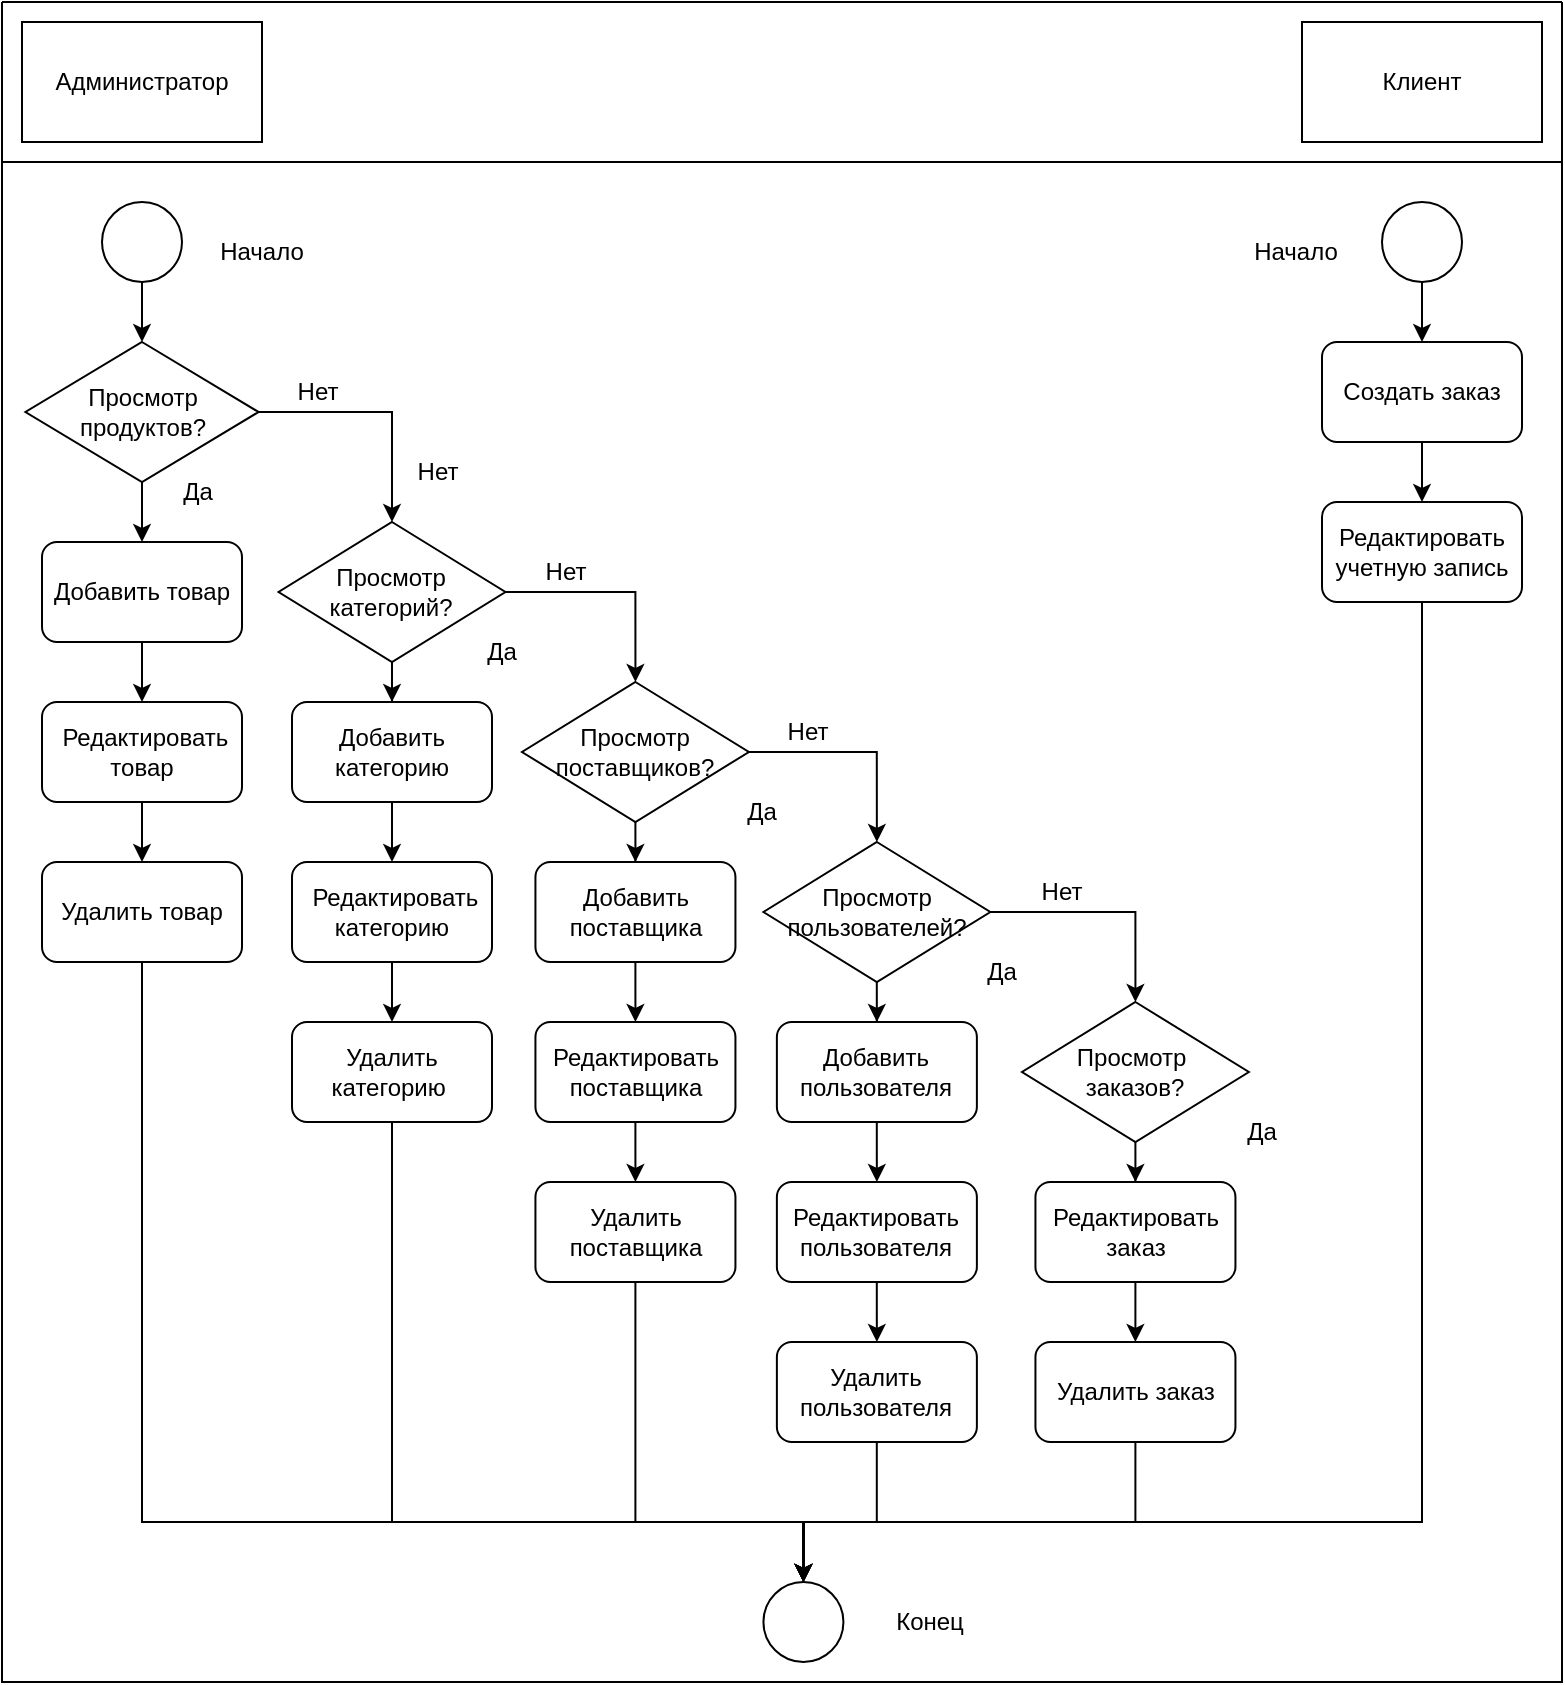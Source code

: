 <mxfile version="24.8.4">
  <diagram name="Страница — 1" id="5RWbZgN3iYQJcFMrBtnT">
    <mxGraphModel dx="828" dy="966" grid="1" gridSize="10" guides="1" tooltips="1" connect="1" arrows="1" fold="1" page="1" pageScale="1" pageWidth="827" pageHeight="1169" math="0" shadow="0">
      <root>
        <mxCell id="0" />
        <mxCell id="1" parent="0" />
        <mxCell id="7aP_PVD17I1c4v3nvpaB-2" value="" style="swimlane;startSize=0;" vertex="1" parent="1">
          <mxGeometry x="40" width="780" height="840" as="geometry" />
        </mxCell>
        <mxCell id="7aP_PVD17I1c4v3nvpaB-98" value="Администратор" style="rounded=0;whiteSpace=wrap;html=1;" vertex="1" parent="7aP_PVD17I1c4v3nvpaB-2">
          <mxGeometry x="10" y="10" width="120" height="60" as="geometry" />
        </mxCell>
        <mxCell id="7aP_PVD17I1c4v3nvpaB-99" value="Клиент" style="rounded=0;whiteSpace=wrap;html=1;" vertex="1" parent="7aP_PVD17I1c4v3nvpaB-2">
          <mxGeometry x="650" y="10" width="120" height="60" as="geometry" />
        </mxCell>
        <mxCell id="7aP_PVD17I1c4v3nvpaB-3" value="" style="swimlane;startSize=0;" vertex="1" parent="1">
          <mxGeometry x="40" y="80" width="780" height="760" as="geometry" />
        </mxCell>
        <mxCell id="7aP_PVD17I1c4v3nvpaB-25" style="edgeStyle=orthogonalEdgeStyle;rounded=0;orthogonalLoop=1;jettySize=auto;html=1;entryX=0.5;entryY=0;entryDx=0;entryDy=0;" edge="1" parent="7aP_PVD17I1c4v3nvpaB-3" source="7aP_PVD17I1c4v3nvpaB-6" target="7aP_PVD17I1c4v3nvpaB-24">
          <mxGeometry relative="1" as="geometry" />
        </mxCell>
        <mxCell id="7aP_PVD17I1c4v3nvpaB-6" value="" style="ellipse;whiteSpace=wrap;html=1;aspect=fixed;" vertex="1" parent="7aP_PVD17I1c4v3nvpaB-3">
          <mxGeometry x="50" y="20" width="40" height="40" as="geometry" />
        </mxCell>
        <mxCell id="7aP_PVD17I1c4v3nvpaB-21" style="edgeStyle=orthogonalEdgeStyle;rounded=0;orthogonalLoop=1;jettySize=auto;html=1;entryX=0.5;entryY=0;entryDx=0;entryDy=0;" edge="1" parent="7aP_PVD17I1c4v3nvpaB-3" source="7aP_PVD17I1c4v3nvpaB-8" target="7aP_PVD17I1c4v3nvpaB-16">
          <mxGeometry relative="1" as="geometry">
            <mxPoint x="710" y="110" as="targetPoint" />
          </mxGeometry>
        </mxCell>
        <mxCell id="7aP_PVD17I1c4v3nvpaB-8" value="" style="ellipse;whiteSpace=wrap;html=1;aspect=fixed;" vertex="1" parent="7aP_PVD17I1c4v3nvpaB-3">
          <mxGeometry x="690" y="20" width="40" height="40" as="geometry" />
        </mxCell>
        <mxCell id="7aP_PVD17I1c4v3nvpaB-23" value="" style="edgeStyle=orthogonalEdgeStyle;rounded=0;orthogonalLoop=1;jettySize=auto;html=1;" edge="1" parent="7aP_PVD17I1c4v3nvpaB-3" source="7aP_PVD17I1c4v3nvpaB-16" target="7aP_PVD17I1c4v3nvpaB-17">
          <mxGeometry relative="1" as="geometry" />
        </mxCell>
        <mxCell id="7aP_PVD17I1c4v3nvpaB-16" value="Создать заказ" style="rounded=1;whiteSpace=wrap;html=1;" vertex="1" parent="7aP_PVD17I1c4v3nvpaB-3">
          <mxGeometry x="660" y="90" width="100" height="50" as="geometry" />
        </mxCell>
        <mxCell id="7aP_PVD17I1c4v3nvpaB-84" style="edgeStyle=orthogonalEdgeStyle;rounded=0;orthogonalLoop=1;jettySize=auto;html=1;entryX=0.5;entryY=0;entryDx=0;entryDy=0;" edge="1" parent="7aP_PVD17I1c4v3nvpaB-3" source="7aP_PVD17I1c4v3nvpaB-17" target="7aP_PVD17I1c4v3nvpaB-78">
          <mxGeometry relative="1" as="geometry">
            <Array as="points">
              <mxPoint x="710" y="680" />
              <mxPoint x="401" y="680" />
            </Array>
          </mxGeometry>
        </mxCell>
        <mxCell id="7aP_PVD17I1c4v3nvpaB-17" value="Редактировать учетную запись" style="rounded=1;whiteSpace=wrap;html=1;" vertex="1" parent="7aP_PVD17I1c4v3nvpaB-3">
          <mxGeometry x="660" y="170" width="100" height="50" as="geometry" />
        </mxCell>
        <mxCell id="7aP_PVD17I1c4v3nvpaB-32" style="edgeStyle=orthogonalEdgeStyle;rounded=0;orthogonalLoop=1;jettySize=auto;html=1;exitX=1;exitY=0.5;exitDx=0;exitDy=0;entryX=0.5;entryY=0;entryDx=0;entryDy=0;" edge="1" parent="7aP_PVD17I1c4v3nvpaB-3" source="7aP_PVD17I1c4v3nvpaB-24" target="7aP_PVD17I1c4v3nvpaB-31">
          <mxGeometry relative="1" as="geometry" />
        </mxCell>
        <mxCell id="7aP_PVD17I1c4v3nvpaB-48" style="edgeStyle=orthogonalEdgeStyle;rounded=0;orthogonalLoop=1;jettySize=auto;html=1;exitX=0.5;exitY=1;exitDx=0;exitDy=0;entryX=0.5;entryY=0;entryDx=0;entryDy=0;" edge="1" parent="7aP_PVD17I1c4v3nvpaB-3" source="7aP_PVD17I1c4v3nvpaB-24" target="7aP_PVD17I1c4v3nvpaB-47">
          <mxGeometry relative="1" as="geometry" />
        </mxCell>
        <mxCell id="7aP_PVD17I1c4v3nvpaB-24" value="Просмотр продуктов?" style="rhombus;whiteSpace=wrap;html=1;" vertex="1" parent="7aP_PVD17I1c4v3nvpaB-3">
          <mxGeometry x="11.72" y="90" width="116.56" height="70" as="geometry" />
        </mxCell>
        <mxCell id="7aP_PVD17I1c4v3nvpaB-40" style="edgeStyle=orthogonalEdgeStyle;rounded=0;orthogonalLoop=1;jettySize=auto;html=1;exitX=1;exitY=0.5;exitDx=0;exitDy=0;entryX=0.5;entryY=0;entryDx=0;entryDy=0;" edge="1" parent="7aP_PVD17I1c4v3nvpaB-3" source="7aP_PVD17I1c4v3nvpaB-31" target="7aP_PVD17I1c4v3nvpaB-39">
          <mxGeometry relative="1" as="geometry" />
        </mxCell>
        <mxCell id="7aP_PVD17I1c4v3nvpaB-55" style="edgeStyle=orthogonalEdgeStyle;rounded=0;orthogonalLoop=1;jettySize=auto;html=1;entryX=0.5;entryY=0;entryDx=0;entryDy=0;" edge="1" parent="7aP_PVD17I1c4v3nvpaB-3" source="7aP_PVD17I1c4v3nvpaB-31" target="7aP_PVD17I1c4v3nvpaB-54">
          <mxGeometry relative="1" as="geometry" />
        </mxCell>
        <mxCell id="7aP_PVD17I1c4v3nvpaB-31" value="Просмотр категорий?" style="rhombus;whiteSpace=wrap;html=1;" vertex="1" parent="7aP_PVD17I1c4v3nvpaB-3">
          <mxGeometry x="138.28" y="180" width="113.44" height="70" as="geometry" />
        </mxCell>
        <mxCell id="7aP_PVD17I1c4v3nvpaB-42" style="edgeStyle=orthogonalEdgeStyle;rounded=0;orthogonalLoop=1;jettySize=auto;html=1;entryX=0.5;entryY=0;entryDx=0;entryDy=0;" edge="1" parent="7aP_PVD17I1c4v3nvpaB-3" source="7aP_PVD17I1c4v3nvpaB-39" target="7aP_PVD17I1c4v3nvpaB-41">
          <mxGeometry relative="1" as="geometry" />
        </mxCell>
        <mxCell id="7aP_PVD17I1c4v3nvpaB-61" style="edgeStyle=orthogonalEdgeStyle;rounded=0;orthogonalLoop=1;jettySize=auto;html=1;entryX=0.5;entryY=0;entryDx=0;entryDy=0;" edge="1" parent="7aP_PVD17I1c4v3nvpaB-3" source="7aP_PVD17I1c4v3nvpaB-39" target="7aP_PVD17I1c4v3nvpaB-60">
          <mxGeometry relative="1" as="geometry" />
        </mxCell>
        <mxCell id="7aP_PVD17I1c4v3nvpaB-39" value="Просмотр поставщиков?" style="rhombus;whiteSpace=wrap;html=1;" vertex="1" parent="7aP_PVD17I1c4v3nvpaB-3">
          <mxGeometry x="260" y="260" width="113.44" height="70" as="geometry" />
        </mxCell>
        <mxCell id="7aP_PVD17I1c4v3nvpaB-44" style="edgeStyle=orthogonalEdgeStyle;rounded=0;orthogonalLoop=1;jettySize=auto;html=1;exitX=1;exitY=0.5;exitDx=0;exitDy=0;entryX=0.5;entryY=0;entryDx=0;entryDy=0;" edge="1" parent="7aP_PVD17I1c4v3nvpaB-3" source="7aP_PVD17I1c4v3nvpaB-41" target="7aP_PVD17I1c4v3nvpaB-43">
          <mxGeometry relative="1" as="geometry" />
        </mxCell>
        <mxCell id="7aP_PVD17I1c4v3nvpaB-71" style="edgeStyle=orthogonalEdgeStyle;rounded=0;orthogonalLoop=1;jettySize=auto;html=1;entryX=0.5;entryY=0;entryDx=0;entryDy=0;" edge="1" parent="7aP_PVD17I1c4v3nvpaB-3" source="7aP_PVD17I1c4v3nvpaB-41" target="7aP_PVD17I1c4v3nvpaB-67">
          <mxGeometry relative="1" as="geometry" />
        </mxCell>
        <mxCell id="7aP_PVD17I1c4v3nvpaB-41" value="Просмотр пользователей?" style="rhombus;whiteSpace=wrap;html=1;" vertex="1" parent="7aP_PVD17I1c4v3nvpaB-3">
          <mxGeometry x="380.72" y="340" width="113.44" height="70" as="geometry" />
        </mxCell>
        <mxCell id="7aP_PVD17I1c4v3nvpaB-75" style="edgeStyle=orthogonalEdgeStyle;rounded=0;orthogonalLoop=1;jettySize=auto;html=1;entryX=0.5;entryY=0;entryDx=0;entryDy=0;" edge="1" parent="7aP_PVD17I1c4v3nvpaB-3" source="7aP_PVD17I1c4v3nvpaB-43" target="7aP_PVD17I1c4v3nvpaB-74">
          <mxGeometry relative="1" as="geometry" />
        </mxCell>
        <mxCell id="7aP_PVD17I1c4v3nvpaB-43" value="Просмотр&amp;nbsp;&lt;div&gt;заказов?&lt;/div&gt;" style="rhombus;whiteSpace=wrap;html=1;" vertex="1" parent="7aP_PVD17I1c4v3nvpaB-3">
          <mxGeometry x="510" y="420" width="113.44" height="70" as="geometry" />
        </mxCell>
        <mxCell id="7aP_PVD17I1c4v3nvpaB-51" style="edgeStyle=orthogonalEdgeStyle;rounded=0;orthogonalLoop=1;jettySize=auto;html=1;" edge="1" parent="7aP_PVD17I1c4v3nvpaB-3" source="7aP_PVD17I1c4v3nvpaB-47" target="7aP_PVD17I1c4v3nvpaB-49">
          <mxGeometry relative="1" as="geometry" />
        </mxCell>
        <mxCell id="7aP_PVD17I1c4v3nvpaB-47" value="Добавить товар" style="rounded=1;whiteSpace=wrap;html=1;" vertex="1" parent="7aP_PVD17I1c4v3nvpaB-3">
          <mxGeometry x="20" y="190" width="100" height="50" as="geometry" />
        </mxCell>
        <mxCell id="7aP_PVD17I1c4v3nvpaB-53" style="edgeStyle=orthogonalEdgeStyle;rounded=0;orthogonalLoop=1;jettySize=auto;html=1;entryX=0.5;entryY=0;entryDx=0;entryDy=0;" edge="1" parent="7aP_PVD17I1c4v3nvpaB-3" source="7aP_PVD17I1c4v3nvpaB-49" target="7aP_PVD17I1c4v3nvpaB-52">
          <mxGeometry relative="1" as="geometry" />
        </mxCell>
        <mxCell id="7aP_PVD17I1c4v3nvpaB-49" value="&amp;nbsp;Редактировать&lt;div&gt;товар&lt;/div&gt;" style="rounded=1;whiteSpace=wrap;html=1;" vertex="1" parent="7aP_PVD17I1c4v3nvpaB-3">
          <mxGeometry x="20" y="270" width="100" height="50" as="geometry" />
        </mxCell>
        <mxCell id="7aP_PVD17I1c4v3nvpaB-79" style="edgeStyle=orthogonalEdgeStyle;rounded=0;orthogonalLoop=1;jettySize=auto;html=1;entryX=0.5;entryY=0;entryDx=0;entryDy=0;" edge="1" parent="7aP_PVD17I1c4v3nvpaB-3" source="7aP_PVD17I1c4v3nvpaB-52" target="7aP_PVD17I1c4v3nvpaB-78">
          <mxGeometry relative="1" as="geometry">
            <Array as="points">
              <mxPoint x="70" y="680" />
              <mxPoint x="401" y="680" />
            </Array>
          </mxGeometry>
        </mxCell>
        <mxCell id="7aP_PVD17I1c4v3nvpaB-52" value="Удалить товар" style="rounded=1;whiteSpace=wrap;html=1;" vertex="1" parent="7aP_PVD17I1c4v3nvpaB-3">
          <mxGeometry x="20" y="350" width="100" height="50" as="geometry" />
        </mxCell>
        <mxCell id="7aP_PVD17I1c4v3nvpaB-57" value="" style="edgeStyle=orthogonalEdgeStyle;rounded=0;orthogonalLoop=1;jettySize=auto;html=1;" edge="1" parent="7aP_PVD17I1c4v3nvpaB-3" source="7aP_PVD17I1c4v3nvpaB-54" target="7aP_PVD17I1c4v3nvpaB-56">
          <mxGeometry relative="1" as="geometry" />
        </mxCell>
        <mxCell id="7aP_PVD17I1c4v3nvpaB-54" value="Добавить категорию" style="rounded=1;whiteSpace=wrap;html=1;" vertex="1" parent="7aP_PVD17I1c4v3nvpaB-3">
          <mxGeometry x="145" y="270" width="100" height="50" as="geometry" />
        </mxCell>
        <mxCell id="7aP_PVD17I1c4v3nvpaB-59" style="edgeStyle=orthogonalEdgeStyle;rounded=0;orthogonalLoop=1;jettySize=auto;html=1;entryX=0.5;entryY=0;entryDx=0;entryDy=0;" edge="1" parent="7aP_PVD17I1c4v3nvpaB-3" source="7aP_PVD17I1c4v3nvpaB-56" target="7aP_PVD17I1c4v3nvpaB-58">
          <mxGeometry relative="1" as="geometry" />
        </mxCell>
        <mxCell id="7aP_PVD17I1c4v3nvpaB-56" value="&amp;nbsp;Редактировать&lt;div&gt;категорию&lt;/div&gt;" style="rounded=1;whiteSpace=wrap;html=1;" vertex="1" parent="7aP_PVD17I1c4v3nvpaB-3">
          <mxGeometry x="145" y="350" width="100" height="50" as="geometry" />
        </mxCell>
        <mxCell id="7aP_PVD17I1c4v3nvpaB-80" style="edgeStyle=orthogonalEdgeStyle;rounded=0;orthogonalLoop=1;jettySize=auto;html=1;entryX=0.5;entryY=0;entryDx=0;entryDy=0;" edge="1" parent="7aP_PVD17I1c4v3nvpaB-3" source="7aP_PVD17I1c4v3nvpaB-58" target="7aP_PVD17I1c4v3nvpaB-78">
          <mxGeometry relative="1" as="geometry">
            <Array as="points">
              <mxPoint x="195" y="680" />
              <mxPoint x="401" y="680" />
            </Array>
          </mxGeometry>
        </mxCell>
        <mxCell id="7aP_PVD17I1c4v3nvpaB-58" value="Удалить категорию&amp;nbsp;" style="rounded=1;whiteSpace=wrap;html=1;" vertex="1" parent="7aP_PVD17I1c4v3nvpaB-3">
          <mxGeometry x="145" y="430" width="100" height="50" as="geometry" />
        </mxCell>
        <mxCell id="7aP_PVD17I1c4v3nvpaB-63" style="edgeStyle=orthogonalEdgeStyle;rounded=0;orthogonalLoop=1;jettySize=auto;html=1;entryX=0.5;entryY=0;entryDx=0;entryDy=0;" edge="1" parent="7aP_PVD17I1c4v3nvpaB-3" source="7aP_PVD17I1c4v3nvpaB-60" target="7aP_PVD17I1c4v3nvpaB-62">
          <mxGeometry relative="1" as="geometry" />
        </mxCell>
        <mxCell id="7aP_PVD17I1c4v3nvpaB-60" value="Добавить поставщика" style="rounded=1;whiteSpace=wrap;html=1;" vertex="1" parent="7aP_PVD17I1c4v3nvpaB-3">
          <mxGeometry x="266.72" y="350" width="100" height="50" as="geometry" />
        </mxCell>
        <mxCell id="7aP_PVD17I1c4v3nvpaB-66" style="edgeStyle=orthogonalEdgeStyle;rounded=0;orthogonalLoop=1;jettySize=auto;html=1;entryX=0.5;entryY=0;entryDx=0;entryDy=0;" edge="1" parent="7aP_PVD17I1c4v3nvpaB-3" source="7aP_PVD17I1c4v3nvpaB-62" target="7aP_PVD17I1c4v3nvpaB-65">
          <mxGeometry relative="1" as="geometry" />
        </mxCell>
        <mxCell id="7aP_PVD17I1c4v3nvpaB-62" value="Редактировать&lt;div&gt;поставщика&lt;/div&gt;" style="rounded=1;whiteSpace=wrap;html=1;" vertex="1" parent="7aP_PVD17I1c4v3nvpaB-3">
          <mxGeometry x="266.72" y="430" width="100" height="50" as="geometry" />
        </mxCell>
        <mxCell id="7aP_PVD17I1c4v3nvpaB-81" style="edgeStyle=orthogonalEdgeStyle;rounded=0;orthogonalLoop=1;jettySize=auto;html=1;entryX=0.5;entryY=0;entryDx=0;entryDy=0;" edge="1" parent="7aP_PVD17I1c4v3nvpaB-3" source="7aP_PVD17I1c4v3nvpaB-65" target="7aP_PVD17I1c4v3nvpaB-78">
          <mxGeometry relative="1" as="geometry">
            <Array as="points">
              <mxPoint x="317" y="680" />
              <mxPoint x="401" y="680" />
            </Array>
          </mxGeometry>
        </mxCell>
        <mxCell id="7aP_PVD17I1c4v3nvpaB-65" value="Удалить поставщика" style="rounded=1;whiteSpace=wrap;html=1;" vertex="1" parent="7aP_PVD17I1c4v3nvpaB-3">
          <mxGeometry x="266.72" y="510" width="100" height="50" as="geometry" />
        </mxCell>
        <mxCell id="7aP_PVD17I1c4v3nvpaB-70" style="edgeStyle=orthogonalEdgeStyle;rounded=0;orthogonalLoop=1;jettySize=auto;html=1;entryX=0.5;entryY=0;entryDx=0;entryDy=0;" edge="1" parent="7aP_PVD17I1c4v3nvpaB-3" source="7aP_PVD17I1c4v3nvpaB-67" target="7aP_PVD17I1c4v3nvpaB-69">
          <mxGeometry relative="1" as="geometry" />
        </mxCell>
        <mxCell id="7aP_PVD17I1c4v3nvpaB-67" value="Добавить пользователя" style="rounded=1;whiteSpace=wrap;html=1;" vertex="1" parent="7aP_PVD17I1c4v3nvpaB-3">
          <mxGeometry x="387.44" y="430" width="100" height="50" as="geometry" />
        </mxCell>
        <mxCell id="7aP_PVD17I1c4v3nvpaB-73" style="edgeStyle=orthogonalEdgeStyle;rounded=0;orthogonalLoop=1;jettySize=auto;html=1;entryX=0.5;entryY=0;entryDx=0;entryDy=0;" edge="1" parent="7aP_PVD17I1c4v3nvpaB-3" source="7aP_PVD17I1c4v3nvpaB-69" target="7aP_PVD17I1c4v3nvpaB-72">
          <mxGeometry relative="1" as="geometry" />
        </mxCell>
        <mxCell id="7aP_PVD17I1c4v3nvpaB-69" value="Редактировать&lt;div&gt;пользователя&lt;/div&gt;" style="rounded=1;whiteSpace=wrap;html=1;" vertex="1" parent="7aP_PVD17I1c4v3nvpaB-3">
          <mxGeometry x="387.44" y="510" width="100" height="50" as="geometry" />
        </mxCell>
        <mxCell id="7aP_PVD17I1c4v3nvpaB-82" value="" style="edgeStyle=orthogonalEdgeStyle;rounded=0;orthogonalLoop=1;jettySize=auto;html=1;" edge="1" parent="7aP_PVD17I1c4v3nvpaB-3" source="7aP_PVD17I1c4v3nvpaB-72" target="7aP_PVD17I1c4v3nvpaB-78">
          <mxGeometry relative="1" as="geometry">
            <Array as="points">
              <mxPoint x="437" y="680" />
              <mxPoint x="401" y="680" />
            </Array>
          </mxGeometry>
        </mxCell>
        <mxCell id="7aP_PVD17I1c4v3nvpaB-72" value="Удалить пользователя" style="rounded=1;whiteSpace=wrap;html=1;" vertex="1" parent="7aP_PVD17I1c4v3nvpaB-3">
          <mxGeometry x="387.44" y="590" width="100" height="50" as="geometry" />
        </mxCell>
        <mxCell id="7aP_PVD17I1c4v3nvpaB-77" style="edgeStyle=orthogonalEdgeStyle;rounded=0;orthogonalLoop=1;jettySize=auto;html=1;" edge="1" parent="7aP_PVD17I1c4v3nvpaB-3" source="7aP_PVD17I1c4v3nvpaB-74" target="7aP_PVD17I1c4v3nvpaB-76">
          <mxGeometry relative="1" as="geometry" />
        </mxCell>
        <mxCell id="7aP_PVD17I1c4v3nvpaB-74" value="Редактировать заказ" style="rounded=1;whiteSpace=wrap;html=1;" vertex="1" parent="7aP_PVD17I1c4v3nvpaB-3">
          <mxGeometry x="516.72" y="510" width="100" height="50" as="geometry" />
        </mxCell>
        <mxCell id="7aP_PVD17I1c4v3nvpaB-83" style="edgeStyle=orthogonalEdgeStyle;rounded=0;orthogonalLoop=1;jettySize=auto;html=1;entryX=0.5;entryY=0;entryDx=0;entryDy=0;" edge="1" parent="7aP_PVD17I1c4v3nvpaB-3" source="7aP_PVD17I1c4v3nvpaB-76" target="7aP_PVD17I1c4v3nvpaB-78">
          <mxGeometry relative="1" as="geometry">
            <Array as="points">
              <mxPoint x="567" y="680" />
              <mxPoint x="401" y="680" />
            </Array>
          </mxGeometry>
        </mxCell>
        <mxCell id="7aP_PVD17I1c4v3nvpaB-76" value="Удалить заказ" style="rounded=1;whiteSpace=wrap;html=1;" vertex="1" parent="7aP_PVD17I1c4v3nvpaB-3">
          <mxGeometry x="516.72" y="590" width="100" height="50" as="geometry" />
        </mxCell>
        <mxCell id="7aP_PVD17I1c4v3nvpaB-78" value="" style="ellipse;whiteSpace=wrap;html=1;aspect=fixed;" vertex="1" parent="7aP_PVD17I1c4v3nvpaB-3">
          <mxGeometry x="380.72" y="710" width="40" height="40" as="geometry" />
        </mxCell>
        <mxCell id="7aP_PVD17I1c4v3nvpaB-85" value="Начало" style="text;html=1;align=center;verticalAlign=middle;whiteSpace=wrap;rounded=0;" vertex="1" parent="7aP_PVD17I1c4v3nvpaB-3">
          <mxGeometry x="100" y="30" width="60" height="30" as="geometry" />
        </mxCell>
        <mxCell id="7aP_PVD17I1c4v3nvpaB-86" value="Начало" style="text;html=1;align=center;verticalAlign=middle;whiteSpace=wrap;rounded=0;" vertex="1" parent="7aP_PVD17I1c4v3nvpaB-3">
          <mxGeometry x="616.72" y="30" width="60" height="30" as="geometry" />
        </mxCell>
        <mxCell id="7aP_PVD17I1c4v3nvpaB-87" value="Конец" style="text;html=1;align=center;verticalAlign=middle;whiteSpace=wrap;rounded=0;" vertex="1" parent="7aP_PVD17I1c4v3nvpaB-3">
          <mxGeometry x="434.16" y="715" width="60" height="30" as="geometry" />
        </mxCell>
        <mxCell id="7aP_PVD17I1c4v3nvpaB-88" value="Нет" style="text;html=1;align=center;verticalAlign=middle;whiteSpace=wrap;rounded=0;" vertex="1" parent="7aP_PVD17I1c4v3nvpaB-3">
          <mxGeometry x="128.28" y="100" width="60" height="30" as="geometry" />
        </mxCell>
        <mxCell id="7aP_PVD17I1c4v3nvpaB-89" value="Нет" style="text;html=1;align=center;verticalAlign=middle;whiteSpace=wrap;rounded=0;" vertex="1" parent="7aP_PVD17I1c4v3nvpaB-3">
          <mxGeometry x="251.72" y="190" width="60" height="30" as="geometry" />
        </mxCell>
        <mxCell id="7aP_PVD17I1c4v3nvpaB-90" value="Нет" style="text;html=1;align=center;verticalAlign=middle;whiteSpace=wrap;rounded=0;" vertex="1" parent="7aP_PVD17I1c4v3nvpaB-3">
          <mxGeometry x="373" y="270" width="60" height="30" as="geometry" />
        </mxCell>
        <mxCell id="7aP_PVD17I1c4v3nvpaB-91" value="Нет" style="text;html=1;align=center;verticalAlign=middle;whiteSpace=wrap;rounded=0;" vertex="1" parent="7aP_PVD17I1c4v3nvpaB-3">
          <mxGeometry x="500" y="350" width="60" height="30" as="geometry" />
        </mxCell>
        <mxCell id="7aP_PVD17I1c4v3nvpaB-92" value="Да" style="text;html=1;align=center;verticalAlign=middle;whiteSpace=wrap;rounded=0;" vertex="1" parent="7aP_PVD17I1c4v3nvpaB-3">
          <mxGeometry x="68.28" y="150" width="60" height="30" as="geometry" />
        </mxCell>
        <mxCell id="7aP_PVD17I1c4v3nvpaB-94" value="Да" style="text;html=1;align=center;verticalAlign=middle;whiteSpace=wrap;rounded=0;" vertex="1" parent="7aP_PVD17I1c4v3nvpaB-3">
          <mxGeometry x="220" y="230" width="60" height="30" as="geometry" />
        </mxCell>
        <mxCell id="7aP_PVD17I1c4v3nvpaB-95" value="Да" style="text;html=1;align=center;verticalAlign=middle;whiteSpace=wrap;rounded=0;" vertex="1" parent="7aP_PVD17I1c4v3nvpaB-3">
          <mxGeometry x="350" y="310" width="60" height="30" as="geometry" />
        </mxCell>
        <mxCell id="7aP_PVD17I1c4v3nvpaB-96" value="Да" style="text;html=1;align=center;verticalAlign=middle;whiteSpace=wrap;rounded=0;" vertex="1" parent="7aP_PVD17I1c4v3nvpaB-3">
          <mxGeometry x="470" y="390" width="60" height="30" as="geometry" />
        </mxCell>
        <mxCell id="7aP_PVD17I1c4v3nvpaB-97" value="Да" style="text;html=1;align=center;verticalAlign=middle;whiteSpace=wrap;rounded=0;" vertex="1" parent="7aP_PVD17I1c4v3nvpaB-3">
          <mxGeometry x="600" y="470" width="60" height="30" as="geometry" />
        </mxCell>
        <mxCell id="7aP_PVD17I1c4v3nvpaB-93" value="Нет" style="text;html=1;align=center;verticalAlign=middle;whiteSpace=wrap;rounded=0;" vertex="1" parent="1">
          <mxGeometry x="228.28" y="220" width="60" height="30" as="geometry" />
        </mxCell>
      </root>
    </mxGraphModel>
  </diagram>
</mxfile>
